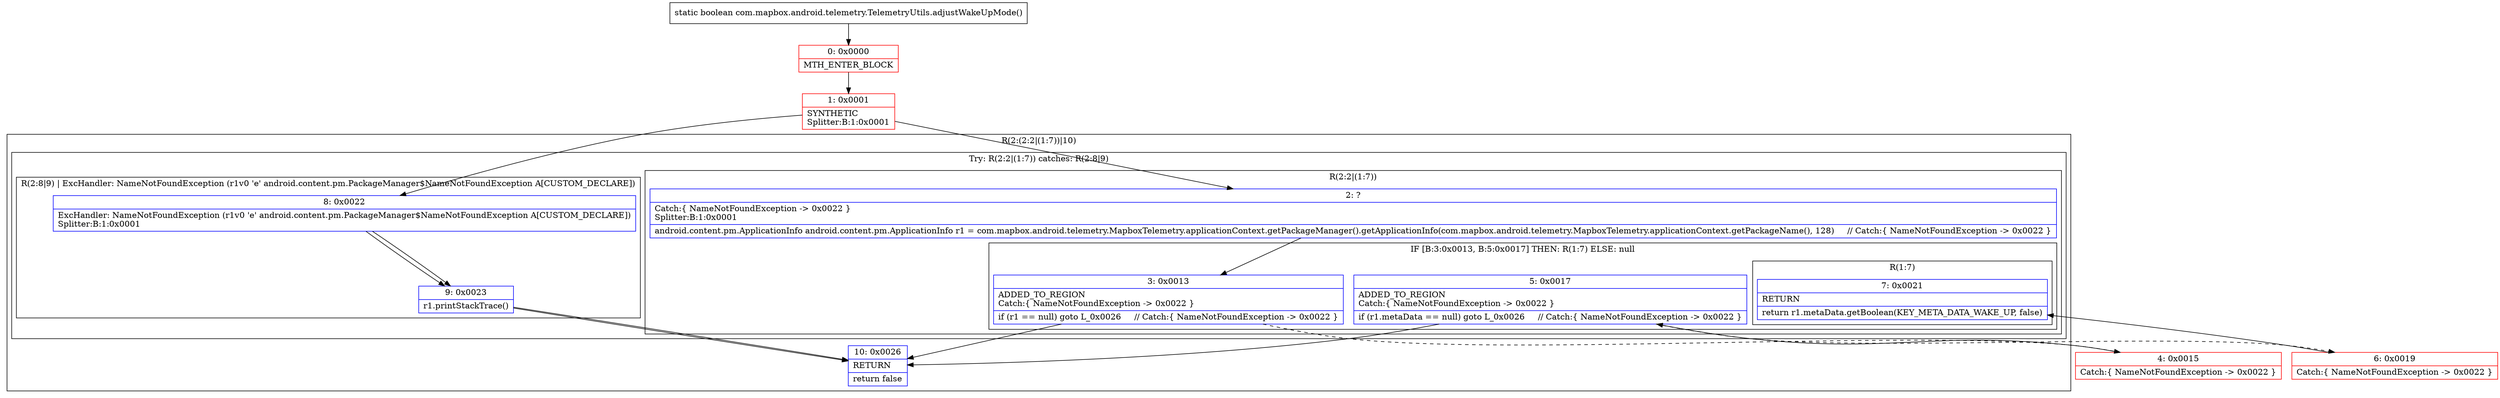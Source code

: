 digraph "CFG forcom.mapbox.android.telemetry.TelemetryUtils.adjustWakeUpMode()Z" {
subgraph cluster_Region_188383659 {
label = "R(2:(2:2|(1:7))|10)";
node [shape=record,color=blue];
subgraph cluster_TryCatchRegion_268141049 {
label = "Try: R(2:2|(1:7)) catches: R(2:8|9)";
node [shape=record,color=blue];
subgraph cluster_Region_171980533 {
label = "R(2:2|(1:7))";
node [shape=record,color=blue];
Node_2 [shape=record,label="{2\:\ ?|Catch:\{ NameNotFoundException \-\> 0x0022 \}\lSplitter:B:1:0x0001\l|android.content.pm.ApplicationInfo android.content.pm.ApplicationInfo r1 = com.mapbox.android.telemetry.MapboxTelemetry.applicationContext.getPackageManager().getApplicationInfo(com.mapbox.android.telemetry.MapboxTelemetry.applicationContext.getPackageName(), 128)     \/\/ Catch:\{ NameNotFoundException \-\> 0x0022 \}\l}"];
subgraph cluster_IfRegion_1727949150 {
label = "IF [B:3:0x0013, B:5:0x0017] THEN: R(1:7) ELSE: null";
node [shape=record,color=blue];
Node_3 [shape=record,label="{3\:\ 0x0013|ADDED_TO_REGION\lCatch:\{ NameNotFoundException \-\> 0x0022 \}\l|if (r1 == null) goto L_0x0026     \/\/ Catch:\{ NameNotFoundException \-\> 0x0022 \}\l}"];
Node_5 [shape=record,label="{5\:\ 0x0017|ADDED_TO_REGION\lCatch:\{ NameNotFoundException \-\> 0x0022 \}\l|if (r1.metaData == null) goto L_0x0026     \/\/ Catch:\{ NameNotFoundException \-\> 0x0022 \}\l}"];
subgraph cluster_Region_651845738 {
label = "R(1:7)";
node [shape=record,color=blue];
Node_7 [shape=record,label="{7\:\ 0x0021|RETURN\l|return r1.metaData.getBoolean(KEY_META_DATA_WAKE_UP, false)\l}"];
}
}
}
subgraph cluster_Region_202163208 {
label = "R(2:8|9) | ExcHandler: NameNotFoundException (r1v0 'e' android.content.pm.PackageManager$NameNotFoundException A[CUSTOM_DECLARE])\l";
node [shape=record,color=blue];
Node_8 [shape=record,label="{8\:\ 0x0022|ExcHandler: NameNotFoundException (r1v0 'e' android.content.pm.PackageManager$NameNotFoundException A[CUSTOM_DECLARE])\lSplitter:B:1:0x0001\l}"];
Node_9 [shape=record,label="{9\:\ 0x0023|r1.printStackTrace()\l}"];
}
}
Node_10 [shape=record,label="{10\:\ 0x0026|RETURN\l|return false\l}"];
}
subgraph cluster_Region_202163208 {
label = "R(2:8|9) | ExcHandler: NameNotFoundException (r1v0 'e' android.content.pm.PackageManager$NameNotFoundException A[CUSTOM_DECLARE])\l";
node [shape=record,color=blue];
Node_8 [shape=record,label="{8\:\ 0x0022|ExcHandler: NameNotFoundException (r1v0 'e' android.content.pm.PackageManager$NameNotFoundException A[CUSTOM_DECLARE])\lSplitter:B:1:0x0001\l}"];
Node_9 [shape=record,label="{9\:\ 0x0023|r1.printStackTrace()\l}"];
}
Node_0 [shape=record,color=red,label="{0\:\ 0x0000|MTH_ENTER_BLOCK\l}"];
Node_1 [shape=record,color=red,label="{1\:\ 0x0001|SYNTHETIC\lSplitter:B:1:0x0001\l}"];
Node_4 [shape=record,color=red,label="{4\:\ 0x0015|Catch:\{ NameNotFoundException \-\> 0x0022 \}\l}"];
Node_6 [shape=record,color=red,label="{6\:\ 0x0019|Catch:\{ NameNotFoundException \-\> 0x0022 \}\l}"];
MethodNode[shape=record,label="{static boolean com.mapbox.android.telemetry.TelemetryUtils.adjustWakeUpMode() }"];
MethodNode -> Node_0;
Node_2 -> Node_3;
Node_3 -> Node_4[style=dashed];
Node_3 -> Node_10;
Node_5 -> Node_6[style=dashed];
Node_5 -> Node_10;
Node_8 -> Node_9;
Node_9 -> Node_10;
Node_8 -> Node_9;
Node_9 -> Node_10;
Node_0 -> Node_1;
Node_1 -> Node_2;
Node_1 -> Node_8;
Node_4 -> Node_5;
Node_6 -> Node_7;
}

